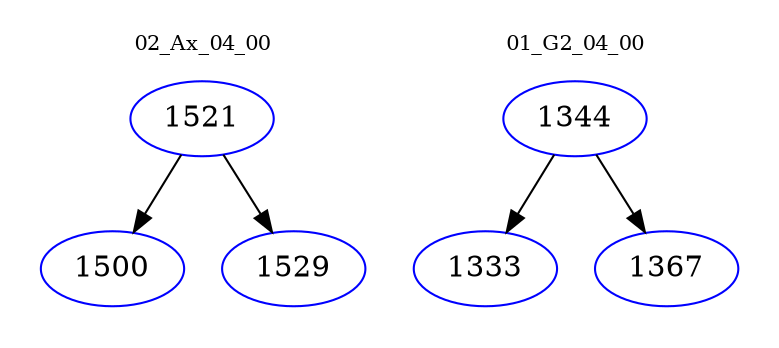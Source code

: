 digraph{
subgraph cluster_0 {
color = white
label = "02_Ax_04_00";
fontsize=10;
T0_1521 [label="1521", color="blue"]
T0_1521 -> T0_1500 [color="black"]
T0_1500 [label="1500", color="blue"]
T0_1521 -> T0_1529 [color="black"]
T0_1529 [label="1529", color="blue"]
}
subgraph cluster_1 {
color = white
label = "01_G2_04_00";
fontsize=10;
T1_1344 [label="1344", color="blue"]
T1_1344 -> T1_1333 [color="black"]
T1_1333 [label="1333", color="blue"]
T1_1344 -> T1_1367 [color="black"]
T1_1367 [label="1367", color="blue"]
}
}
